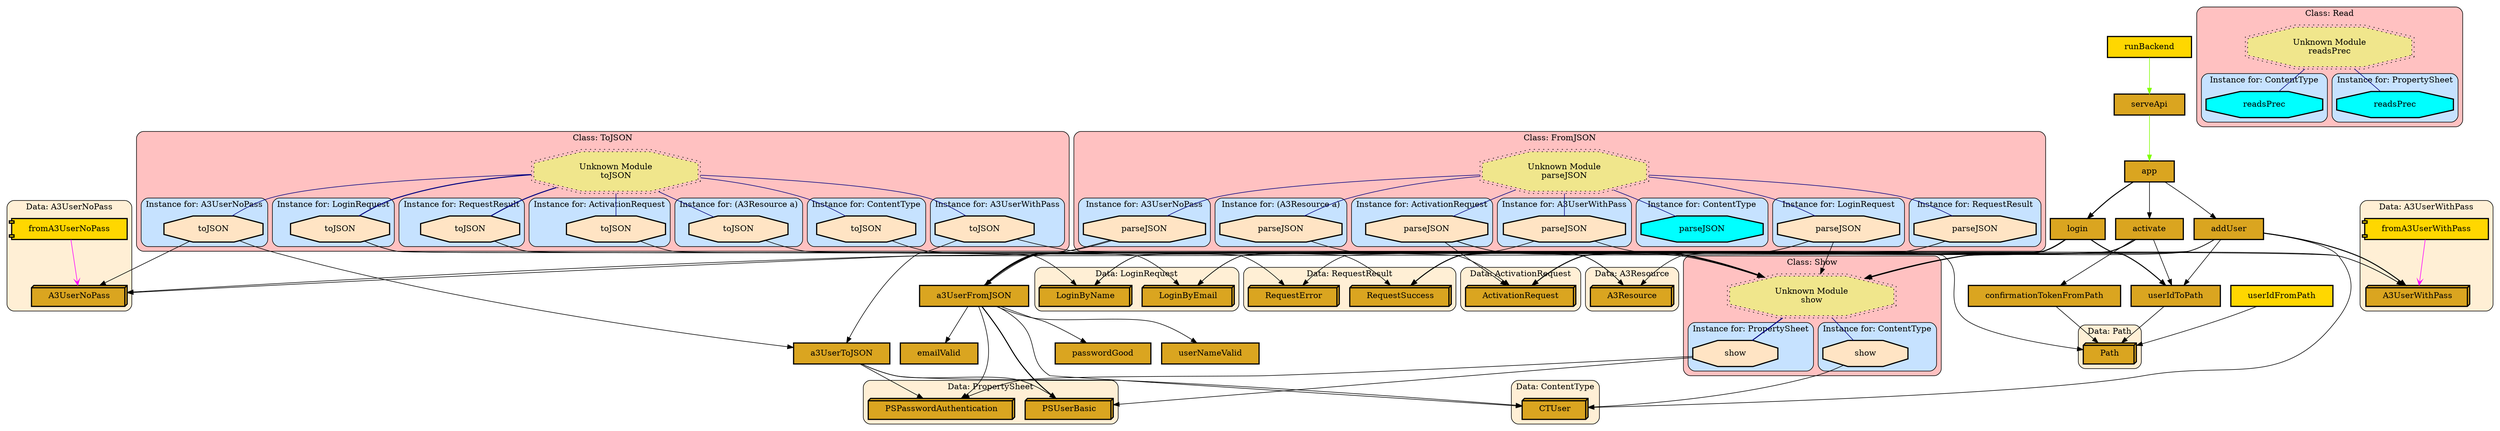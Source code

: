 digraph "Diagram of: Thentos.Backend.Api.Adhocracy3" {
    node [margin="0.4,0.1"
         ,style=filled];
    subgraph cluster_Class_FromJSON {
        graph [label="Class: FromJSON"
              ,style="filled,rounded"
              ,fillcolor=rosybrown1];
        subgraph cluster_Class_FromJSON_Data_A3Resourcea {
            graph [label="Instance for: (A3Resource a)"
                  ,style="filled,rounded"
                  ,fillcolor=slategray1];
            23 [label=parseJSON
               ,shape=octagon
               ,fillcolor=bisque
               ,style="filled,bold"];
        }
        subgraph cluster_Class_FromJSON_Data_A3UserNoPass {
            graph [label="Instance for: A3UserNoPass"
                  ,style="filled,rounded"
                  ,fillcolor=slategray1];
            24 [label=parseJSON
               ,shape=octagon
               ,fillcolor=bisque
               ,style="filled,bold"];
        }
        subgraph cluster_Class_FromJSON_Data_A3UserWithPass {
            graph [label="Instance for: A3UserWithPass"
                  ,style="filled,rounded"
                  ,fillcolor=slategray1];
            25 [label=parseJSON
               ,shape=octagon
               ,fillcolor=bisque
               ,style="filled,bold"];
        }
        subgraph cluster_Class_FromJSON_Data_ActivationRequest {
            graph [label="Instance for: ActivationRequest"
                  ,style="filled,rounded"
                  ,fillcolor=slategray1];
            26 [label=parseJSON
               ,shape=octagon
               ,fillcolor=bisque
               ,style="filled,bold"];
        }
        subgraph cluster_Class_FromJSON_Data_ContentType {
            graph [label="Instance for: ContentType"
                  ,style="filled,rounded"
                  ,fillcolor=slategray1];
            27 [label=parseJSON
               ,shape=octagon
               ,fillcolor=cyan
               ,style="filled,bold"];
        }
        subgraph cluster_Class_FromJSON_Data_LoginRequest {
            graph [label="Instance for: LoginRequest"
                  ,style="filled,rounded"
                  ,fillcolor=slategray1];
            28 [label=parseJSON
               ,shape=octagon
               ,fillcolor=bisque
               ,style="filled,bold"];
        }
        subgraph cluster_Class_FromJSON_Data_RequestResult {
            graph [label="Instance for: RequestResult"
                  ,style="filled,rounded"
                  ,fillcolor=slategray1];
            29 [label=parseJSON
               ,shape=octagon
               ,fillcolor=bisque
               ,style="filled,bold"];
        }
        47 [label="Unknown Module\nparseJSON"
           ,shape=doubleoctagon
           ,fillcolor=khaki
           ,style="filled,dotted"];
    }
    subgraph cluster_Class_Read {
        graph [label="Class: Read"
              ,style="filled,rounded"
              ,fillcolor=rosybrown1];
        subgraph cluster_Class_Read_Data_ContentType {
            graph [label="Instance for: ContentType"
                  ,style="filled,rounded"
                  ,fillcolor=slategray1];
            31 [label=readsPrec
               ,shape=octagon
               ,fillcolor=cyan
               ,style="filled,bold"];
        }
        subgraph cluster_Class_Read_Data_PropertySheet {
            graph [label="Instance for: PropertySheet"
                  ,style="filled,rounded"
                  ,fillcolor=slategray1];
            32 [label=readsPrec
               ,shape=octagon
               ,fillcolor=cyan
               ,style="filled,bold"];
        }
        48 [label="Unknown Module\nreadsPrec"
           ,shape=doubleoctagon
           ,fillcolor=khaki
           ,style="filled,dotted"];
    }
    subgraph cluster_Class_Show {
        graph [label="Class: Show"
              ,style="filled,rounded"
              ,fillcolor=rosybrown1];
        subgraph cluster_Class_Show_Data_ContentType {
            graph [label="Instance for: ContentType"
                  ,style="filled,rounded"
                  ,fillcolor=slategray1];
            35 [label=show
               ,shape=octagon
               ,fillcolor=bisque
               ,style="filled,bold"];
        }
        subgraph cluster_Class_Show_Data_PropertySheet {
            graph [label="Instance for: PropertySheet"
                  ,style="filled,rounded"
                  ,fillcolor=slategray1];
            36 [label=show
               ,shape=octagon
               ,fillcolor=bisque
               ,style="filled,bold"];
        }
        49 [label="Unknown Module\nshow"
           ,shape=doubleoctagon
           ,fillcolor=khaki
           ,style="filled,dotted"];
    }
    subgraph cluster_Class_ToJSON {
        graph [label="Class: ToJSON"
              ,style="filled,rounded"
              ,fillcolor=rosybrown1];
        subgraph cluster_Class_ToJSON_Data_A3Resourcea {
            graph [label="Instance for: (A3Resource a)"
                  ,style="filled,rounded"
                  ,fillcolor=slategray1];
            37 [label=toJSON
               ,shape=octagon
               ,fillcolor=bisque
               ,style="filled,bold"];
        }
        subgraph cluster_Class_ToJSON_Data_A3UserNoPass {
            graph [label="Instance for: A3UserNoPass"
                  ,style="filled,rounded"
                  ,fillcolor=slategray1];
            38 [label=toJSON
               ,shape=octagon
               ,fillcolor=bisque
               ,style="filled,bold"];
        }
        subgraph cluster_Class_ToJSON_Data_A3UserWithPass {
            graph [label="Instance for: A3UserWithPass"
                  ,style="filled,rounded"
                  ,fillcolor=slategray1];
            39 [label=toJSON
               ,shape=octagon
               ,fillcolor=bisque
               ,style="filled,bold"];
        }
        subgraph cluster_Class_ToJSON_Data_ActivationRequest {
            graph [label="Instance for: ActivationRequest"
                  ,style="filled,rounded"
                  ,fillcolor=slategray1];
            40 [label=toJSON
               ,shape=octagon
               ,fillcolor=bisque
               ,style="filled,bold"];
        }
        subgraph cluster_Class_ToJSON_Data_ContentType {
            graph [label="Instance for: ContentType"
                  ,style="filled,rounded"
                  ,fillcolor=slategray1];
            41 [label=toJSON
               ,shape=octagon
               ,fillcolor=bisque
               ,style="filled,bold"];
        }
        subgraph cluster_Class_ToJSON_Data_LoginRequest {
            graph [label="Instance for: LoginRequest"
                  ,style="filled,rounded"
                  ,fillcolor=slategray1];
            42 [label=toJSON
               ,shape=octagon
               ,fillcolor=bisque
               ,style="filled,bold"];
        }
        subgraph cluster_Class_ToJSON_Data_RequestResult {
            graph [label="Instance for: RequestResult"
                  ,style="filled,rounded"
                  ,fillcolor=slategray1];
            43 [label=toJSON
               ,shape=octagon
               ,fillcolor=bisque
               ,style="filled,bold"];
        }
        50 [label="Unknown Module\ntoJSON"
           ,shape=doubleoctagon
           ,fillcolor=khaki
           ,style="filled,dotted"];
    }
    subgraph cluster_Data_A3Resource {
        graph [label="Data: A3Resource"
              ,style="filled,rounded"
              ,fillcolor=papayawhip];
        1 [label=A3Resource
          ,shape=box3d
          ,fillcolor=goldenrod
          ,style="filled,bold"];
    }
    subgraph cluster_Data_A3UserNoPass {
        graph [label="Data: A3UserNoPass"
              ,style="filled,rounded"
              ,fillcolor=papayawhip];
        2 [label=A3UserNoPass
          ,shape=box3d
          ,fillcolor=goldenrod
          ,style="filled,bold"];
        20 [label=fromA3UserNoPass
           ,shape=component
           ,fillcolor=gold
           ,style="filled,bold"];
    }
    subgraph cluster_Data_A3UserWithPass {
        graph [label="Data: A3UserWithPass"
              ,style="filled,rounded"
              ,fillcolor=papayawhip];
        3 [label=A3UserWithPass
          ,shape=box3d
          ,fillcolor=goldenrod
          ,style="filled,bold"];
        21 [label=fromA3UserWithPass
           ,shape=component
           ,fillcolor=gold
           ,style="filled,bold"];
    }
    subgraph cluster_Data_ActivationRequest {
        graph [label="Data: ActivationRequest"
              ,style="filled,rounded"
              ,fillcolor=papayawhip];
        4 [label=ActivationRequest
          ,shape=box3d
          ,fillcolor=goldenrod
          ,style="filled,bold"];
    }
    subgraph cluster_Data_ContentType {
        graph [label="Data: ContentType"
              ,style="filled,rounded"
              ,fillcolor=papayawhip];
        5 [label=CTUser
          ,shape=box3d
          ,fillcolor=goldenrod
          ,style="filled,bold"];
    }
    subgraph cluster_Data_LoginRequest {
        graph [label="Data: LoginRequest"
              ,style="filled,rounded"
              ,fillcolor=papayawhip];
        6 [label=LoginByEmail
          ,shape=box3d
          ,fillcolor=goldenrod
          ,style="filled,bold"];
        7 [label=LoginByName
          ,shape=box3d
          ,fillcolor=goldenrod
          ,style="filled,bold"];
    }
    subgraph cluster_Data_Path {
        graph [label="Data: Path"
              ,style="filled,rounded"
              ,fillcolor=papayawhip];
        10 [label=Path
           ,shape=box3d
           ,fillcolor=goldenrod
           ,style="filled,bold"];
    }
    subgraph cluster_Data_PropertySheet {
        graph [label="Data: PropertySheet"
              ,style="filled,rounded"
              ,fillcolor=papayawhip];
        8 [label=PSPasswordAuthentication
          ,shape=box3d
          ,fillcolor=goldenrod
          ,style="filled,bold"];
        9 [label=PSUserBasic
          ,shape=box3d
          ,fillcolor=goldenrod
          ,style="filled,bold"];
    }
    subgraph cluster_Data_RequestResult {
        graph [label="Data: RequestResult"
              ,style="filled,rounded"
              ,fillcolor=papayawhip];
        11 [label=RequestError
           ,shape=box3d
           ,fillcolor=goldenrod
           ,style="filled,bold"];
        12 [label=RequestSuccess
           ,shape=box3d
           ,fillcolor=goldenrod
           ,style="filled,bold"];
    }
    13 [label=a3UserFromJSON
       ,shape=box
       ,fillcolor=goldenrod
       ,style="filled,bold"];
    14 [label=a3UserToJSON
       ,shape=box
       ,fillcolor=goldenrod
       ,style="filled,bold"];
    15 [label=activate
       ,shape=box
       ,fillcolor=goldenrod
       ,style="filled,bold"];
    16 [label=addUser
       ,shape=box
       ,fillcolor=goldenrod
       ,style="filled,bold"];
    17 [label=app
       ,shape=box
       ,fillcolor=goldenrod
       ,style="filled,bold"];
    18 [label=confirmationTokenFromPath
       ,shape=box
       ,fillcolor=goldenrod
       ,style="filled,bold"];
    19 [label=emailValid
       ,shape=box
       ,fillcolor=goldenrod
       ,style="filled,bold"];
    22 [label=login
       ,shape=box
       ,fillcolor=goldenrod
       ,style="filled,bold"];
    30 [label=passwordGood
       ,shape=box
       ,fillcolor=goldenrod
       ,style="filled,bold"];
    33 [label=runBackend
       ,shape=box
       ,fillcolor=gold
       ,style="filled,bold"];
    34 [label=serveApi
       ,shape=box
       ,fillcolor=goldenrod
       ,style="filled,bold"];
    44 [label=userIdFromPath
       ,shape=box
       ,fillcolor=gold
       ,style="filled,bold"];
    45 [label=userIdToPath
       ,shape=box
       ,fillcolor=goldenrod
       ,style="filled,bold"];
    46 [label=userNameValid
       ,shape=box
       ,fillcolor=goldenrod
       ,style="filled,bold"];
    13 -> 5 [penwidth=1
            ,color=black];
    13 -> 8 [penwidth=1
            ,color=black];
    13 -> 9 [penwidth=1.6931471805599454
            ,color=black];
    13 -> 19 [penwidth=1
             ,color=black];
    13 -> 30 [penwidth=1
             ,color=black];
    13 -> 46 [penwidth=1
             ,color=black];
    13 -> 49 [penwidth=2.386294361119891
             ,color=black];
    14 -> 5 [penwidth=1
            ,color=black];
    14 -> 8 [penwidth=1
            ,color=black];
    14 -> 9 [penwidth=1
            ,color=black];
    15 -> 4 [penwidth=1.6931471805599454
            ,color=black];
    15 -> 12 [penwidth=1
             ,color=black];
    15 -> 18 [penwidth=1
             ,color=black];
    15 -> 45 [penwidth=1
             ,color=black];
    16 -> 1 [penwidth=1
            ,color=black];
    16 -> 2 [penwidth=1
            ,color=black];
    16 -> 3 [penwidth=1.6931471805599454
            ,color=black];
    16 -> 5 [penwidth=1
            ,color=black];
    16 -> 45 [penwidth=1
             ,color=black];
    16 -> 49 [penwidth=1
             ,color=black];
    17 -> 15 [penwidth=1
             ,color=black];
    17 -> 16 [penwidth=1
             ,color=black];
    17 -> 22 [penwidth=1.6931471805599454
             ,color=black];
    18 -> 10 [penwidth=1
             ,color=black];
    20 -> 2 [penwidth=1
            ,color=magenta
            ,arrowtail=odot
            ,arrowhead=vee];
    21 -> 3 [penwidth=1
            ,color=magenta
            ,arrowtail=odot
            ,arrowhead=vee];
    22 -> 6 [penwidth=1
            ,color=black];
    22 -> 7 [penwidth=1
            ,color=black];
    22 -> 12 [penwidth=1.6931471805599454
             ,color=black];
    22 -> 45 [penwidth=1.6931471805599454
             ,color=black];
    22 -> 49 [penwidth=1.6931471805599454
             ,color=black];
    23 -> 1 [penwidth=1
            ,color=black];
    24 -> 2 [penwidth=1
            ,color=black];
    24 -> 13 [penwidth=1
             ,color=black];
    25 -> 3 [penwidth=1
            ,color=black];
    25 -> 13 [penwidth=1
             ,color=black];
    26 -> 4 [penwidth=1
            ,color=black];
    26 -> 10 [penwidth=1
             ,color=black];
    26 -> 49 [penwidth=1
             ,color=black];
    28 -> 6 [penwidth=1
            ,color=black];
    28 -> 7 [penwidth=1
            ,color=black];
    28 -> 49 [penwidth=1
             ,color=black];
    29 -> 11 [penwidth=1
             ,color=black];
    29 -> 12 [penwidth=1
             ,color=black];
    33 -> 34 [penwidth=1
             ,color=chartreuse];
    34 -> 17 [penwidth=1
             ,color=chartreuse];
    35 -> 5 [penwidth=1
            ,color=black];
    36 -> 8 [penwidth=1
            ,color=black];
    36 -> 9 [penwidth=1
            ,color=black];
    37 -> 1 [penwidth=1
            ,color=black];
    38 -> 2 [penwidth=1
            ,color=black];
    38 -> 14 [penwidth=1
             ,color=black];
    39 -> 3 [penwidth=1
            ,color=black];
    39 -> 14 [penwidth=1
             ,color=black];
    40 -> 4 [penwidth=1
            ,color=black];
    41 -> 49 [penwidth=1
             ,color=black];
    42 -> 6 [penwidth=1
            ,color=black];
    42 -> 7 [penwidth=1
            ,color=black];
    43 -> 11 [penwidth=1
             ,color=black];
    43 -> 12 [penwidth=1
             ,color=black];
    44 -> 10 [penwidth=1
             ,color=black];
    45 -> 10 [penwidth=1
             ,color=black];
    47 -> 23 [penwidth=1
             ,color=navy
             ,dir=none];
    47 -> 24 [penwidth=1
             ,color=navy
             ,dir=none];
    47 -> 25 [penwidth=1
             ,color=navy
             ,dir=none];
    47 -> 26 [penwidth=1
             ,color=navy
             ,dir=none];
    47 -> 27 [penwidth=1
             ,color=navy
             ,dir=none];
    47 -> 28 [penwidth=1
             ,color=navy
             ,dir=none];
    47 -> 29 [penwidth=1
             ,color=navy
             ,dir=none];
    48 -> 31 [penwidth=1
             ,color=navy
             ,dir=none];
    48 -> 32 [penwidth=1
             ,color=navy
             ,dir=none];
    49 -> 35 [penwidth=1
             ,color=navy
             ,dir=none];
    49 -> 36 [penwidth=1.6931471805599454
             ,color=navy
             ,dir=none];
    50 -> 37 [penwidth=1
             ,color=navy
             ,dir=none];
    50 -> 38 [penwidth=1
             ,color=navy
             ,dir=none];
    50 -> 39 [penwidth=1
             ,color=navy
             ,dir=none];
    50 -> 40 [penwidth=1
             ,color=navy
             ,dir=none];
    50 -> 41 [penwidth=1
             ,color=navy
             ,dir=none];
    50 -> 42 [penwidth=1.6931471805599454
             ,color=navy
             ,dir=none];
    50 -> 43 [penwidth=1.6931471805599454
             ,color=navy
             ,dir=none];
}
